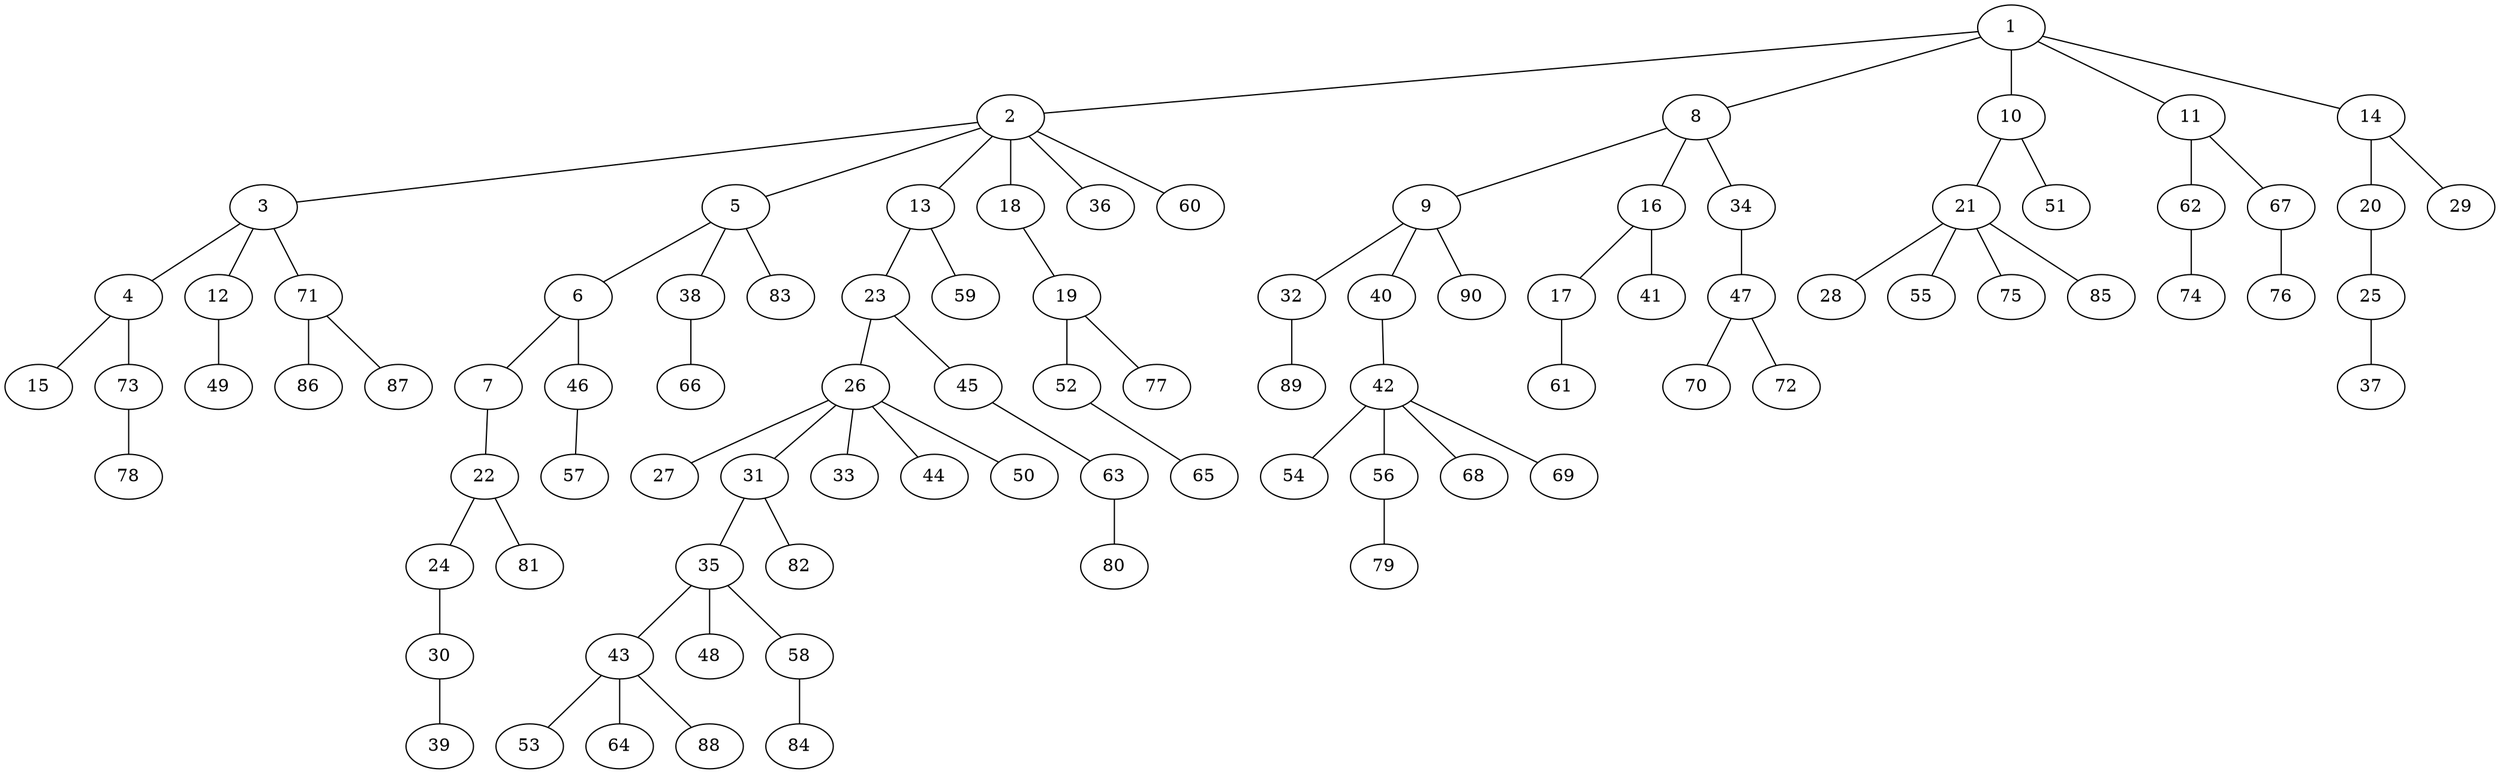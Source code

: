 graph graphname {1--2
1--8
1--10
1--11
1--14
2--3
2--5
2--13
2--18
2--36
2--60
3--4
3--12
3--71
4--15
4--73
5--6
5--38
5--83
6--7
6--46
7--22
8--9
8--16
8--34
9--32
9--40
9--90
10--21
10--51
11--62
11--67
12--49
13--23
13--59
14--20
14--29
16--17
16--41
17--61
18--19
19--52
19--77
20--25
21--28
21--55
21--75
21--85
22--24
22--81
23--26
23--45
24--30
25--37
26--27
26--31
26--33
26--44
26--50
30--39
31--35
31--82
32--89
34--47
35--43
35--48
35--58
38--66
40--42
42--54
42--56
42--68
42--69
43--53
43--64
43--88
45--63
46--57
47--70
47--72
52--65
56--79
58--84
62--74
63--80
67--76
71--86
71--87
73--78
}